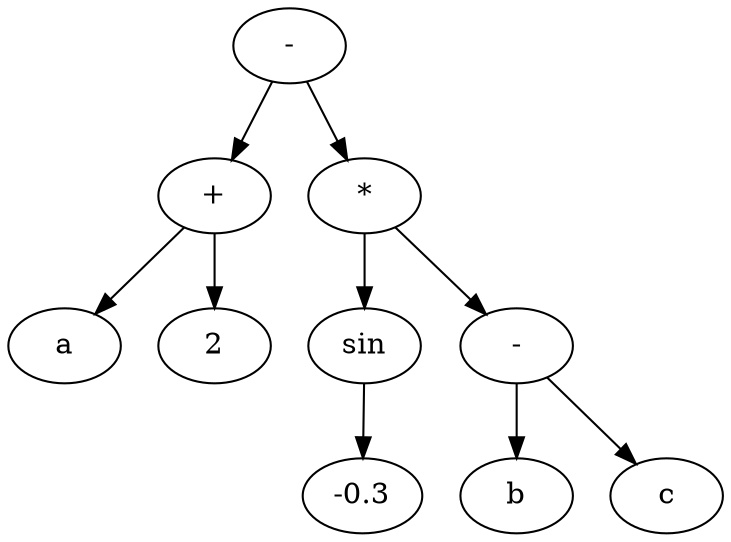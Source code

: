 digraph express_tree {
	0 [label="-"]
	1 [label="+"]
	0 -> 1
	2 [label="*"]
	0 -> 2
	3 [label=a]
	1 -> 3
	4 [label=2]
	1 -> 4
	5 [label=sin]
	2 -> 5
	6 [label="-"]
	2 -> 6
	7 [label=-0.3]
	5 -> 7
	8 [label=b]
	6 -> 8
	9 [label=c]
	6 -> 9
}

